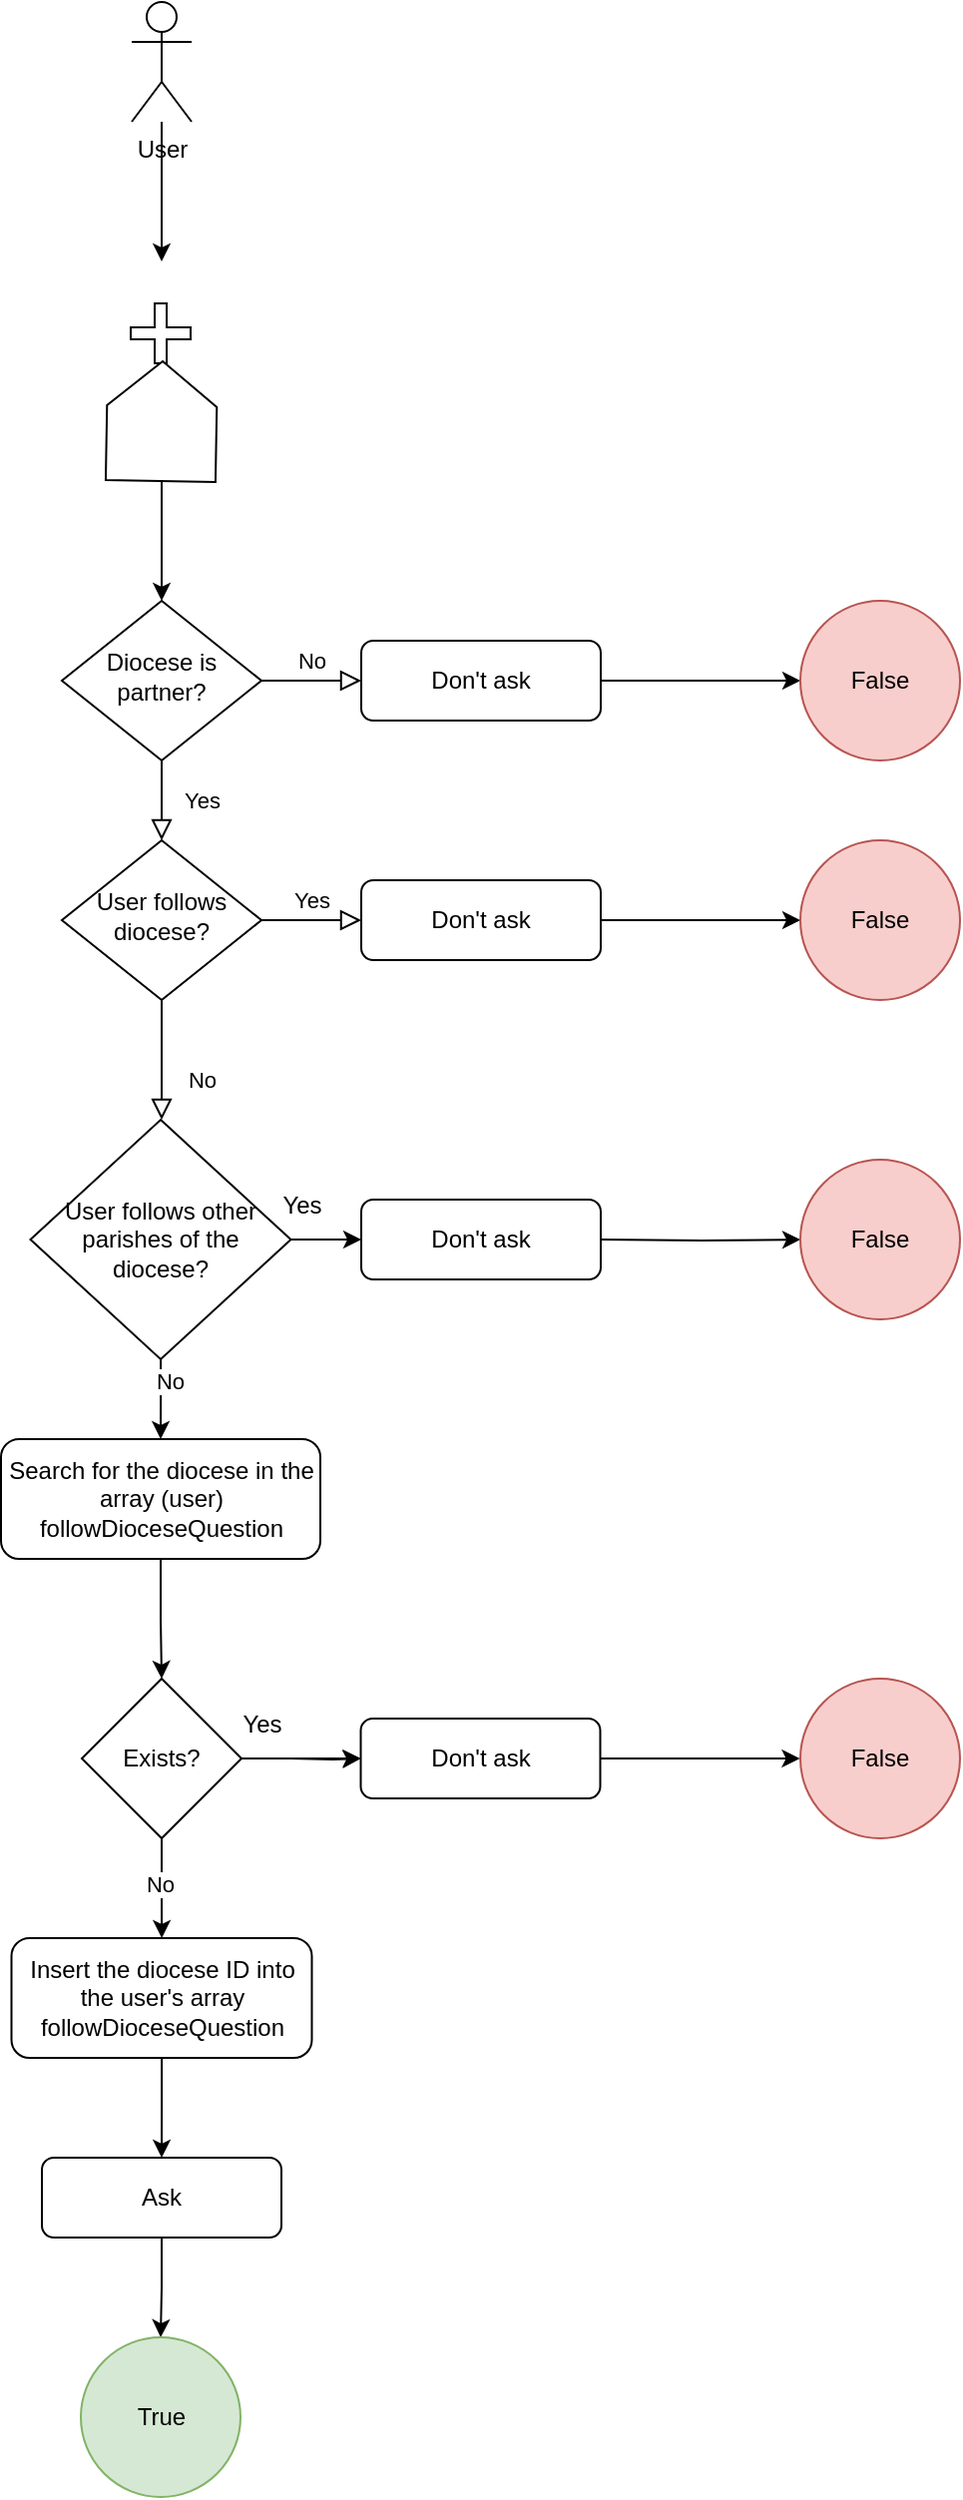 <mxfile version="23.0.2" type="github">
  <diagram id="C5RBs43oDa-KdzZeNtuy" name="Page-1">
    <mxGraphModel dx="1118" dy="1769" grid="1" gridSize="10" guides="1" tooltips="1" connect="1" arrows="1" fold="1" page="1" pageScale="1" pageWidth="827" pageHeight="1169" math="0" shadow="0">
      <root>
        <mxCell id="WIyWlLk6GJQsqaUBKTNV-0" />
        <mxCell id="WIyWlLk6GJQsqaUBKTNV-1" parent="WIyWlLk6GJQsqaUBKTNV-0" />
        <mxCell id="WIyWlLk6GJQsqaUBKTNV-4" value="Yes" style="rounded=0;html=1;jettySize=auto;orthogonalLoop=1;fontSize=11;endArrow=block;endFill=0;endSize=8;strokeWidth=1;shadow=0;labelBackgroundColor=none;edgeStyle=orthogonalEdgeStyle;" parent="WIyWlLk6GJQsqaUBKTNV-1" source="WIyWlLk6GJQsqaUBKTNV-6" target="WIyWlLk6GJQsqaUBKTNV-10" edge="1">
          <mxGeometry y="20" relative="1" as="geometry">
            <mxPoint as="offset" />
          </mxGeometry>
        </mxCell>
        <mxCell id="WIyWlLk6GJQsqaUBKTNV-5" value="No" style="edgeStyle=orthogonalEdgeStyle;rounded=0;html=1;jettySize=auto;orthogonalLoop=1;fontSize=11;endArrow=block;endFill=0;endSize=8;strokeWidth=1;shadow=0;labelBackgroundColor=none;" parent="WIyWlLk6GJQsqaUBKTNV-1" source="WIyWlLk6GJQsqaUBKTNV-6" target="WIyWlLk6GJQsqaUBKTNV-7" edge="1">
          <mxGeometry y="10" relative="1" as="geometry">
            <mxPoint as="offset" />
          </mxGeometry>
        </mxCell>
        <mxCell id="WIyWlLk6GJQsqaUBKTNV-6" value="Diocese is partner?" style="rhombus;whiteSpace=wrap;html=1;shadow=0;fontFamily=Helvetica;fontSize=12;align=center;strokeWidth=1;spacing=6;spacingTop=-4;" parent="WIyWlLk6GJQsqaUBKTNV-1" vertex="1">
          <mxGeometry x="170" y="170" width="100" height="80" as="geometry" />
        </mxCell>
        <mxCell id="EM7Mbnrs3CBcHEMegzDV-11" value="" style="edgeStyle=orthogonalEdgeStyle;rounded=0;orthogonalLoop=1;jettySize=auto;html=1;" edge="1" parent="WIyWlLk6GJQsqaUBKTNV-1" source="WIyWlLk6GJQsqaUBKTNV-7" target="EM7Mbnrs3CBcHEMegzDV-10">
          <mxGeometry relative="1" as="geometry" />
        </mxCell>
        <mxCell id="WIyWlLk6GJQsqaUBKTNV-7" value="Don&#39;t ask" style="rounded=1;whiteSpace=wrap;html=1;fontSize=12;glass=0;strokeWidth=1;shadow=0;" parent="WIyWlLk6GJQsqaUBKTNV-1" vertex="1">
          <mxGeometry x="320" y="190" width="120" height="40" as="geometry" />
        </mxCell>
        <mxCell id="WIyWlLk6GJQsqaUBKTNV-8" value="No" style="rounded=0;html=1;jettySize=auto;orthogonalLoop=1;fontSize=11;endArrow=block;endFill=0;endSize=8;strokeWidth=1;shadow=0;labelBackgroundColor=none;edgeStyle=orthogonalEdgeStyle;" parent="WIyWlLk6GJQsqaUBKTNV-1" source="WIyWlLk6GJQsqaUBKTNV-10" edge="1">
          <mxGeometry x="0.333" y="20" relative="1" as="geometry">
            <mxPoint as="offset" />
            <mxPoint x="220" y="430" as="targetPoint" />
          </mxGeometry>
        </mxCell>
        <mxCell id="WIyWlLk6GJQsqaUBKTNV-9" value="Yes" style="edgeStyle=orthogonalEdgeStyle;rounded=0;html=1;jettySize=auto;orthogonalLoop=1;fontSize=11;endArrow=block;endFill=0;endSize=8;strokeWidth=1;shadow=0;labelBackgroundColor=none;" parent="WIyWlLk6GJQsqaUBKTNV-1" source="WIyWlLk6GJQsqaUBKTNV-10" target="WIyWlLk6GJQsqaUBKTNV-12" edge="1">
          <mxGeometry y="10" relative="1" as="geometry">
            <mxPoint as="offset" />
          </mxGeometry>
        </mxCell>
        <mxCell id="WIyWlLk6GJQsqaUBKTNV-10" value="User follows diocese?" style="rhombus;whiteSpace=wrap;html=1;shadow=0;fontFamily=Helvetica;fontSize=12;align=center;strokeWidth=1;spacing=6;spacingTop=-4;" parent="WIyWlLk6GJQsqaUBKTNV-1" vertex="1">
          <mxGeometry x="170" y="290" width="100" height="80" as="geometry" />
        </mxCell>
        <mxCell id="EM7Mbnrs3CBcHEMegzDV-13" value="" style="edgeStyle=orthogonalEdgeStyle;rounded=0;orthogonalLoop=1;jettySize=auto;html=1;" edge="1" parent="WIyWlLk6GJQsqaUBKTNV-1" source="WIyWlLk6GJQsqaUBKTNV-12" target="EM7Mbnrs3CBcHEMegzDV-12">
          <mxGeometry relative="1" as="geometry" />
        </mxCell>
        <mxCell id="WIyWlLk6GJQsqaUBKTNV-12" value="Don&#39;t ask" style="rounded=1;whiteSpace=wrap;html=1;fontSize=12;glass=0;strokeWidth=1;shadow=0;" parent="WIyWlLk6GJQsqaUBKTNV-1" vertex="1">
          <mxGeometry x="320" y="310" width="120" height="40" as="geometry" />
        </mxCell>
        <mxCell id="EM7Mbnrs3CBcHEMegzDV-6" style="edgeStyle=orthogonalEdgeStyle;rounded=0;orthogonalLoop=1;jettySize=auto;html=1;" edge="1" parent="WIyWlLk6GJQsqaUBKTNV-1" source="EM7Mbnrs3CBcHEMegzDV-0">
          <mxGeometry relative="1" as="geometry">
            <mxPoint x="220" as="targetPoint" />
          </mxGeometry>
        </mxCell>
        <mxCell id="EM7Mbnrs3CBcHEMegzDV-0" value="User" style="shape=umlActor;verticalLabelPosition=bottom;verticalAlign=top;html=1;outlineConnect=0;" vertex="1" parent="WIyWlLk6GJQsqaUBKTNV-1">
          <mxGeometry x="205" y="-130" width="30" height="60" as="geometry" />
        </mxCell>
        <mxCell id="EM7Mbnrs3CBcHEMegzDV-1" value="" style="shape=cross;whiteSpace=wrap;html=1;" vertex="1" parent="WIyWlLk6GJQsqaUBKTNV-1">
          <mxGeometry x="204.5" y="21" width="30" height="30" as="geometry" />
        </mxCell>
        <mxCell id="EM7Mbnrs3CBcHEMegzDV-7" style="edgeStyle=orthogonalEdgeStyle;rounded=0;orthogonalLoop=1;jettySize=auto;html=1;" edge="1" parent="WIyWlLk6GJQsqaUBKTNV-1" source="EM7Mbnrs3CBcHEMegzDV-2" target="WIyWlLk6GJQsqaUBKTNV-6">
          <mxGeometry relative="1" as="geometry" />
        </mxCell>
        <mxCell id="EM7Mbnrs3CBcHEMegzDV-2" value="" style="shape=offPageConnector;whiteSpace=wrap;html=1;rotation=-179;" vertex="1" parent="WIyWlLk6GJQsqaUBKTNV-1">
          <mxGeometry x="192.5" y="50" width="55" height="60" as="geometry" />
        </mxCell>
        <mxCell id="EM7Mbnrs3CBcHEMegzDV-10" value="False" style="ellipse;whiteSpace=wrap;html=1;rounded=1;glass=0;strokeWidth=1;shadow=0;fillColor=#f8cecc;strokeColor=#b85450;" vertex="1" parent="WIyWlLk6GJQsqaUBKTNV-1">
          <mxGeometry x="540" y="170" width="80" height="80" as="geometry" />
        </mxCell>
        <mxCell id="EM7Mbnrs3CBcHEMegzDV-12" value="False" style="ellipse;whiteSpace=wrap;html=1;rounded=1;glass=0;strokeWidth=1;shadow=0;fillColor=#f8cecc;strokeColor=#b85450;" vertex="1" parent="WIyWlLk6GJQsqaUBKTNV-1">
          <mxGeometry x="540" y="290" width="80" height="80" as="geometry" />
        </mxCell>
        <mxCell id="EM7Mbnrs3CBcHEMegzDV-18" value="" style="edgeStyle=orthogonalEdgeStyle;rounded=0;orthogonalLoop=1;jettySize=auto;html=1;" edge="1" parent="WIyWlLk6GJQsqaUBKTNV-1" source="EM7Mbnrs3CBcHEMegzDV-14" target="EM7Mbnrs3CBcHEMegzDV-16">
          <mxGeometry relative="1" as="geometry" />
        </mxCell>
        <mxCell id="EM7Mbnrs3CBcHEMegzDV-27" value="" style="edgeStyle=orthogonalEdgeStyle;rounded=0;orthogonalLoop=1;jettySize=auto;html=1;" edge="1" parent="WIyWlLk6GJQsqaUBKTNV-1" source="EM7Mbnrs3CBcHEMegzDV-14" target="EM7Mbnrs3CBcHEMegzDV-26">
          <mxGeometry relative="1" as="geometry" />
        </mxCell>
        <mxCell id="EM7Mbnrs3CBcHEMegzDV-46" value="No" style="edgeLabel;html=1;align=center;verticalAlign=middle;resizable=0;points=[];" vertex="1" connectable="0" parent="EM7Mbnrs3CBcHEMegzDV-27">
          <mxGeometry x="-0.48" y="4" relative="1" as="geometry">
            <mxPoint as="offset" />
          </mxGeometry>
        </mxCell>
        <mxCell id="EM7Mbnrs3CBcHEMegzDV-14" value="User follows other parishes of the diocese?" style="rhombus;whiteSpace=wrap;html=1;" vertex="1" parent="WIyWlLk6GJQsqaUBKTNV-1">
          <mxGeometry x="154.25" y="430" width="130.5" height="120" as="geometry" />
        </mxCell>
        <mxCell id="EM7Mbnrs3CBcHEMegzDV-16" value="Don&#39;t ask" style="rounded=1;whiteSpace=wrap;html=1;fontSize=12;glass=0;strokeWidth=1;shadow=0;" vertex="1" parent="WIyWlLk6GJQsqaUBKTNV-1">
          <mxGeometry x="320" y="470" width="120" height="40" as="geometry" />
        </mxCell>
        <mxCell id="EM7Mbnrs3CBcHEMegzDV-20" value="Yes" style="text;html=1;align=center;verticalAlign=middle;resizable=0;points=[];autosize=1;strokeColor=none;fillColor=none;" vertex="1" parent="WIyWlLk6GJQsqaUBKTNV-1">
          <mxGeometry x="270" y="458" width="40" height="30" as="geometry" />
        </mxCell>
        <mxCell id="EM7Mbnrs3CBcHEMegzDV-23" value="" style="edgeStyle=orthogonalEdgeStyle;rounded=0;orthogonalLoop=1;jettySize=auto;html=1;" edge="1" parent="WIyWlLk6GJQsqaUBKTNV-1" target="EM7Mbnrs3CBcHEMegzDV-24">
          <mxGeometry relative="1" as="geometry">
            <mxPoint x="440" y="490" as="sourcePoint" />
          </mxGeometry>
        </mxCell>
        <mxCell id="EM7Mbnrs3CBcHEMegzDV-24" value="False" style="ellipse;whiteSpace=wrap;html=1;rounded=1;glass=0;strokeWidth=1;shadow=0;fillColor=#f8cecc;strokeColor=#b85450;" vertex="1" parent="WIyWlLk6GJQsqaUBKTNV-1">
          <mxGeometry x="540" y="450" width="80" height="80" as="geometry" />
        </mxCell>
        <mxCell id="EM7Mbnrs3CBcHEMegzDV-36" value="" style="edgeStyle=orthogonalEdgeStyle;rounded=0;orthogonalLoop=1;jettySize=auto;html=1;" edge="1" parent="WIyWlLk6GJQsqaUBKTNV-1" source="EM7Mbnrs3CBcHEMegzDV-26" target="EM7Mbnrs3CBcHEMegzDV-28">
          <mxGeometry relative="1" as="geometry" />
        </mxCell>
        <mxCell id="EM7Mbnrs3CBcHEMegzDV-26" value="Search for the diocese in the array (user) followDioceseQuestion" style="rounded=1;whiteSpace=wrap;html=1;" vertex="1" parent="WIyWlLk6GJQsqaUBKTNV-1">
          <mxGeometry x="139.5" y="590" width="160" height="60" as="geometry" />
        </mxCell>
        <mxCell id="EM7Mbnrs3CBcHEMegzDV-33" value="" style="edgeStyle=orthogonalEdgeStyle;rounded=0;orthogonalLoop=1;jettySize=auto;html=1;" edge="1" parent="WIyWlLk6GJQsqaUBKTNV-1" source="EM7Mbnrs3CBcHEMegzDV-28" target="EM7Mbnrs3CBcHEMegzDV-30">
          <mxGeometry relative="1" as="geometry" />
        </mxCell>
        <mxCell id="EM7Mbnrs3CBcHEMegzDV-42" value="" style="edgeStyle=orthogonalEdgeStyle;rounded=0;orthogonalLoop=1;jettySize=auto;html=1;" edge="1" parent="WIyWlLk6GJQsqaUBKTNV-1" source="EM7Mbnrs3CBcHEMegzDV-28" target="EM7Mbnrs3CBcHEMegzDV-39">
          <mxGeometry relative="1" as="geometry" />
        </mxCell>
        <mxCell id="EM7Mbnrs3CBcHEMegzDV-47" value="No" style="edgeLabel;html=1;align=center;verticalAlign=middle;resizable=0;points=[];" vertex="1" connectable="0" parent="EM7Mbnrs3CBcHEMegzDV-42">
          <mxGeometry x="-0.094" y="-1" relative="1" as="geometry">
            <mxPoint as="offset" />
          </mxGeometry>
        </mxCell>
        <mxCell id="EM7Mbnrs3CBcHEMegzDV-28" value="Exists?" style="rhombus;whiteSpace=wrap;html=1;" vertex="1" parent="WIyWlLk6GJQsqaUBKTNV-1">
          <mxGeometry x="180" y="710" width="80" height="80" as="geometry" />
        </mxCell>
        <mxCell id="EM7Mbnrs3CBcHEMegzDV-29" value="" style="edgeStyle=orthogonalEdgeStyle;rounded=0;orthogonalLoop=1;jettySize=auto;html=1;" edge="1" parent="WIyWlLk6GJQsqaUBKTNV-1" target="EM7Mbnrs3CBcHEMegzDV-30">
          <mxGeometry relative="1" as="geometry">
            <mxPoint x="284.75" y="750" as="sourcePoint" />
          </mxGeometry>
        </mxCell>
        <mxCell id="EM7Mbnrs3CBcHEMegzDV-30" value="Don&#39;t ask" style="rounded=1;whiteSpace=wrap;html=1;fontSize=12;glass=0;strokeWidth=1;shadow=0;" vertex="1" parent="WIyWlLk6GJQsqaUBKTNV-1">
          <mxGeometry x="319.75" y="730" width="120" height="40" as="geometry" />
        </mxCell>
        <mxCell id="EM7Mbnrs3CBcHEMegzDV-31" value="" style="edgeStyle=orthogonalEdgeStyle;rounded=0;orthogonalLoop=1;jettySize=auto;html=1;" edge="1" parent="WIyWlLk6GJQsqaUBKTNV-1">
          <mxGeometry relative="1" as="geometry">
            <mxPoint x="439.75" y="750" as="sourcePoint" />
            <mxPoint x="539.75" y="750" as="targetPoint" />
          </mxGeometry>
        </mxCell>
        <mxCell id="EM7Mbnrs3CBcHEMegzDV-32" value="False" style="ellipse;whiteSpace=wrap;html=1;rounded=1;glass=0;strokeWidth=1;shadow=0;fillColor=#f8cecc;strokeColor=#b85450;" vertex="1" parent="WIyWlLk6GJQsqaUBKTNV-1">
          <mxGeometry x="540" y="710" width="80" height="80" as="geometry" />
        </mxCell>
        <mxCell id="EM7Mbnrs3CBcHEMegzDV-38" value="Yes" style="text;html=1;align=center;verticalAlign=middle;resizable=0;points=[];autosize=1;strokeColor=none;fillColor=none;" vertex="1" parent="WIyWlLk6GJQsqaUBKTNV-1">
          <mxGeometry x="250" y="718" width="40" height="30" as="geometry" />
        </mxCell>
        <mxCell id="EM7Mbnrs3CBcHEMegzDV-43" value="" style="edgeStyle=orthogonalEdgeStyle;rounded=0;orthogonalLoop=1;jettySize=auto;html=1;" edge="1" parent="WIyWlLk6GJQsqaUBKTNV-1" source="EM7Mbnrs3CBcHEMegzDV-39" target="EM7Mbnrs3CBcHEMegzDV-40">
          <mxGeometry relative="1" as="geometry" />
        </mxCell>
        <mxCell id="EM7Mbnrs3CBcHEMegzDV-39" value="Insert the diocese ID into the user&#39;s array followDioceseQuestion" style="rounded=1;whiteSpace=wrap;html=1;" vertex="1" parent="WIyWlLk6GJQsqaUBKTNV-1">
          <mxGeometry x="144.75" y="840" width="150.5" height="60" as="geometry" />
        </mxCell>
        <mxCell id="EM7Mbnrs3CBcHEMegzDV-44" value="" style="edgeStyle=orthogonalEdgeStyle;rounded=0;orthogonalLoop=1;jettySize=auto;html=1;" edge="1" parent="WIyWlLk6GJQsqaUBKTNV-1" source="EM7Mbnrs3CBcHEMegzDV-40" target="EM7Mbnrs3CBcHEMegzDV-41">
          <mxGeometry relative="1" as="geometry" />
        </mxCell>
        <mxCell id="EM7Mbnrs3CBcHEMegzDV-40" value="Ask" style="rounded=1;whiteSpace=wrap;html=1;fontSize=12;glass=0;strokeWidth=1;shadow=0;" vertex="1" parent="WIyWlLk6GJQsqaUBKTNV-1">
          <mxGeometry x="160" y="950" width="120" height="40" as="geometry" />
        </mxCell>
        <mxCell id="EM7Mbnrs3CBcHEMegzDV-41" value="True" style="ellipse;whiteSpace=wrap;html=1;rounded=1;glass=0;strokeWidth=1;shadow=0;fillColor=#d5e8d4;strokeColor=#82b366;" vertex="1" parent="WIyWlLk6GJQsqaUBKTNV-1">
          <mxGeometry x="179.5" y="1040" width="80" height="80" as="geometry" />
        </mxCell>
      </root>
    </mxGraphModel>
  </diagram>
</mxfile>
